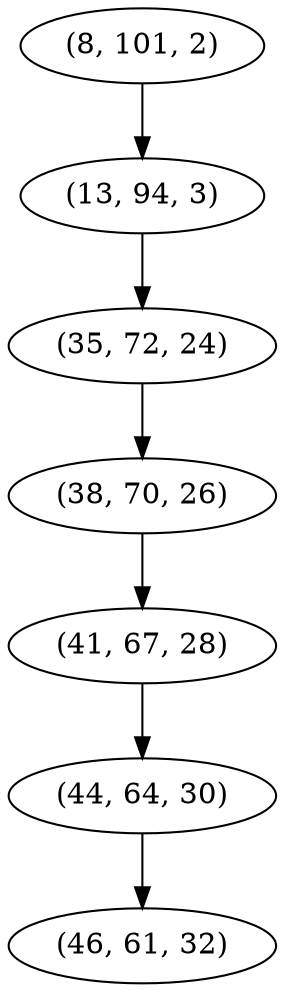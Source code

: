digraph tree {
    "(8, 101, 2)";
    "(13, 94, 3)";
    "(35, 72, 24)";
    "(38, 70, 26)";
    "(41, 67, 28)";
    "(44, 64, 30)";
    "(46, 61, 32)";
    "(8, 101, 2)" -> "(13, 94, 3)";
    "(13, 94, 3)" -> "(35, 72, 24)";
    "(35, 72, 24)" -> "(38, 70, 26)";
    "(38, 70, 26)" -> "(41, 67, 28)";
    "(41, 67, 28)" -> "(44, 64, 30)";
    "(44, 64, 30)" -> "(46, 61, 32)";
}
